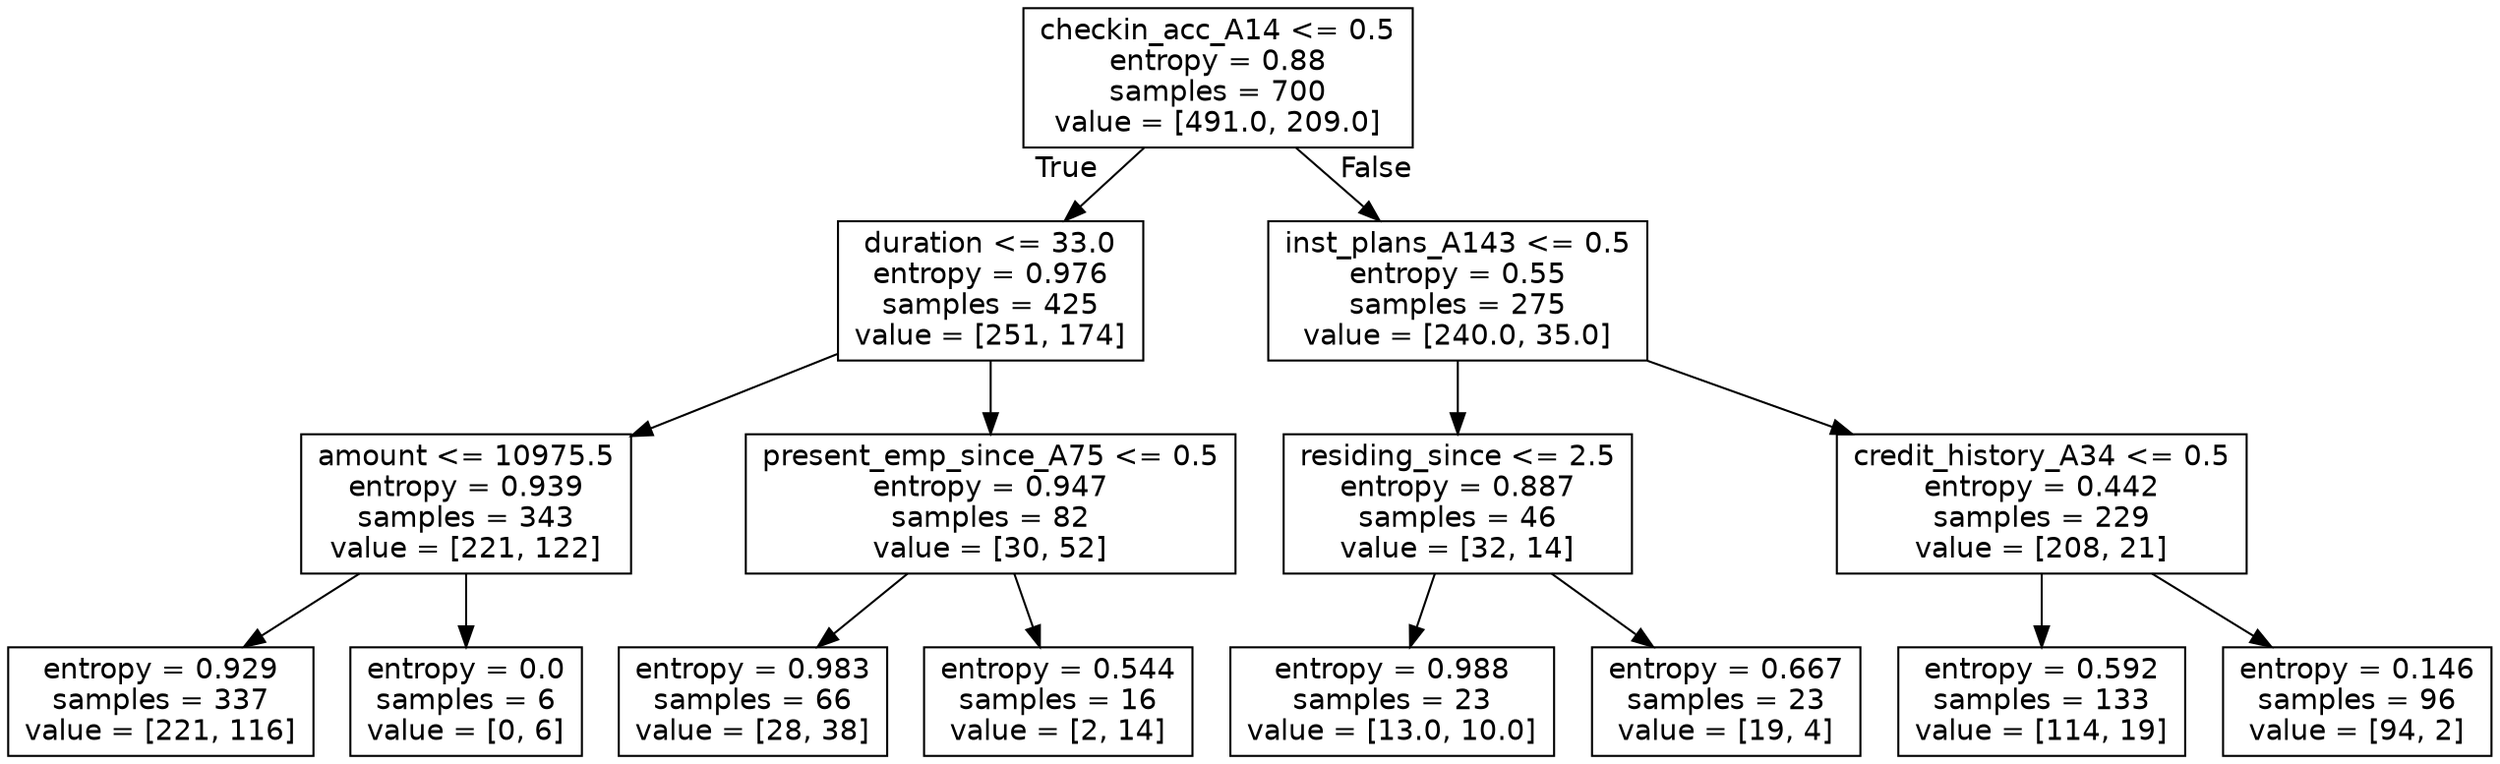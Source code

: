 digraph Tree {
node [shape=box, fontname="helvetica"] ;
edge [fontname="helvetica"] ;
0 [label="checkin_acc_A14 <= 0.5\nentropy = 0.88\nsamples = 700\nvalue = [491.0, 209.0]"] ;
1 [label="duration <= 33.0\nentropy = 0.976\nsamples = 425\nvalue = [251, 174]"] ;
0 -> 1 [labeldistance=2.5, labelangle=45, headlabel="True"] ;
2 [label="amount <= 10975.5\nentropy = 0.939\nsamples = 343\nvalue = [221, 122]"] ;
1 -> 2 ;
3 [label="entropy = 0.929\nsamples = 337\nvalue = [221, 116]"] ;
2 -> 3 ;
4 [label="entropy = 0.0\nsamples = 6\nvalue = [0, 6]"] ;
2 -> 4 ;
5 [label="present_emp_since_A75 <= 0.5\nentropy = 0.947\nsamples = 82\nvalue = [30, 52]"] ;
1 -> 5 ;
6 [label="entropy = 0.983\nsamples = 66\nvalue = [28, 38]"] ;
5 -> 6 ;
7 [label="entropy = 0.544\nsamples = 16\nvalue = [2, 14]"] ;
5 -> 7 ;
8 [label="inst_plans_A143 <= 0.5\nentropy = 0.55\nsamples = 275\nvalue = [240.0, 35.0]"] ;
0 -> 8 [labeldistance=2.5, labelangle=-45, headlabel="False"] ;
9 [label="residing_since <= 2.5\nentropy = 0.887\nsamples = 46\nvalue = [32, 14]"] ;
8 -> 9 ;
10 [label="entropy = 0.988\nsamples = 23\nvalue = [13.0, 10.0]"] ;
9 -> 10 ;
11 [label="entropy = 0.667\nsamples = 23\nvalue = [19, 4]"] ;
9 -> 11 ;
12 [label="credit_history_A34 <= 0.5\nentropy = 0.442\nsamples = 229\nvalue = [208, 21]"] ;
8 -> 12 ;
13 [label="entropy = 0.592\nsamples = 133\nvalue = [114, 19]"] ;
12 -> 13 ;
14 [label="entropy = 0.146\nsamples = 96\nvalue = [94, 2]"] ;
12 -> 14 ;
}